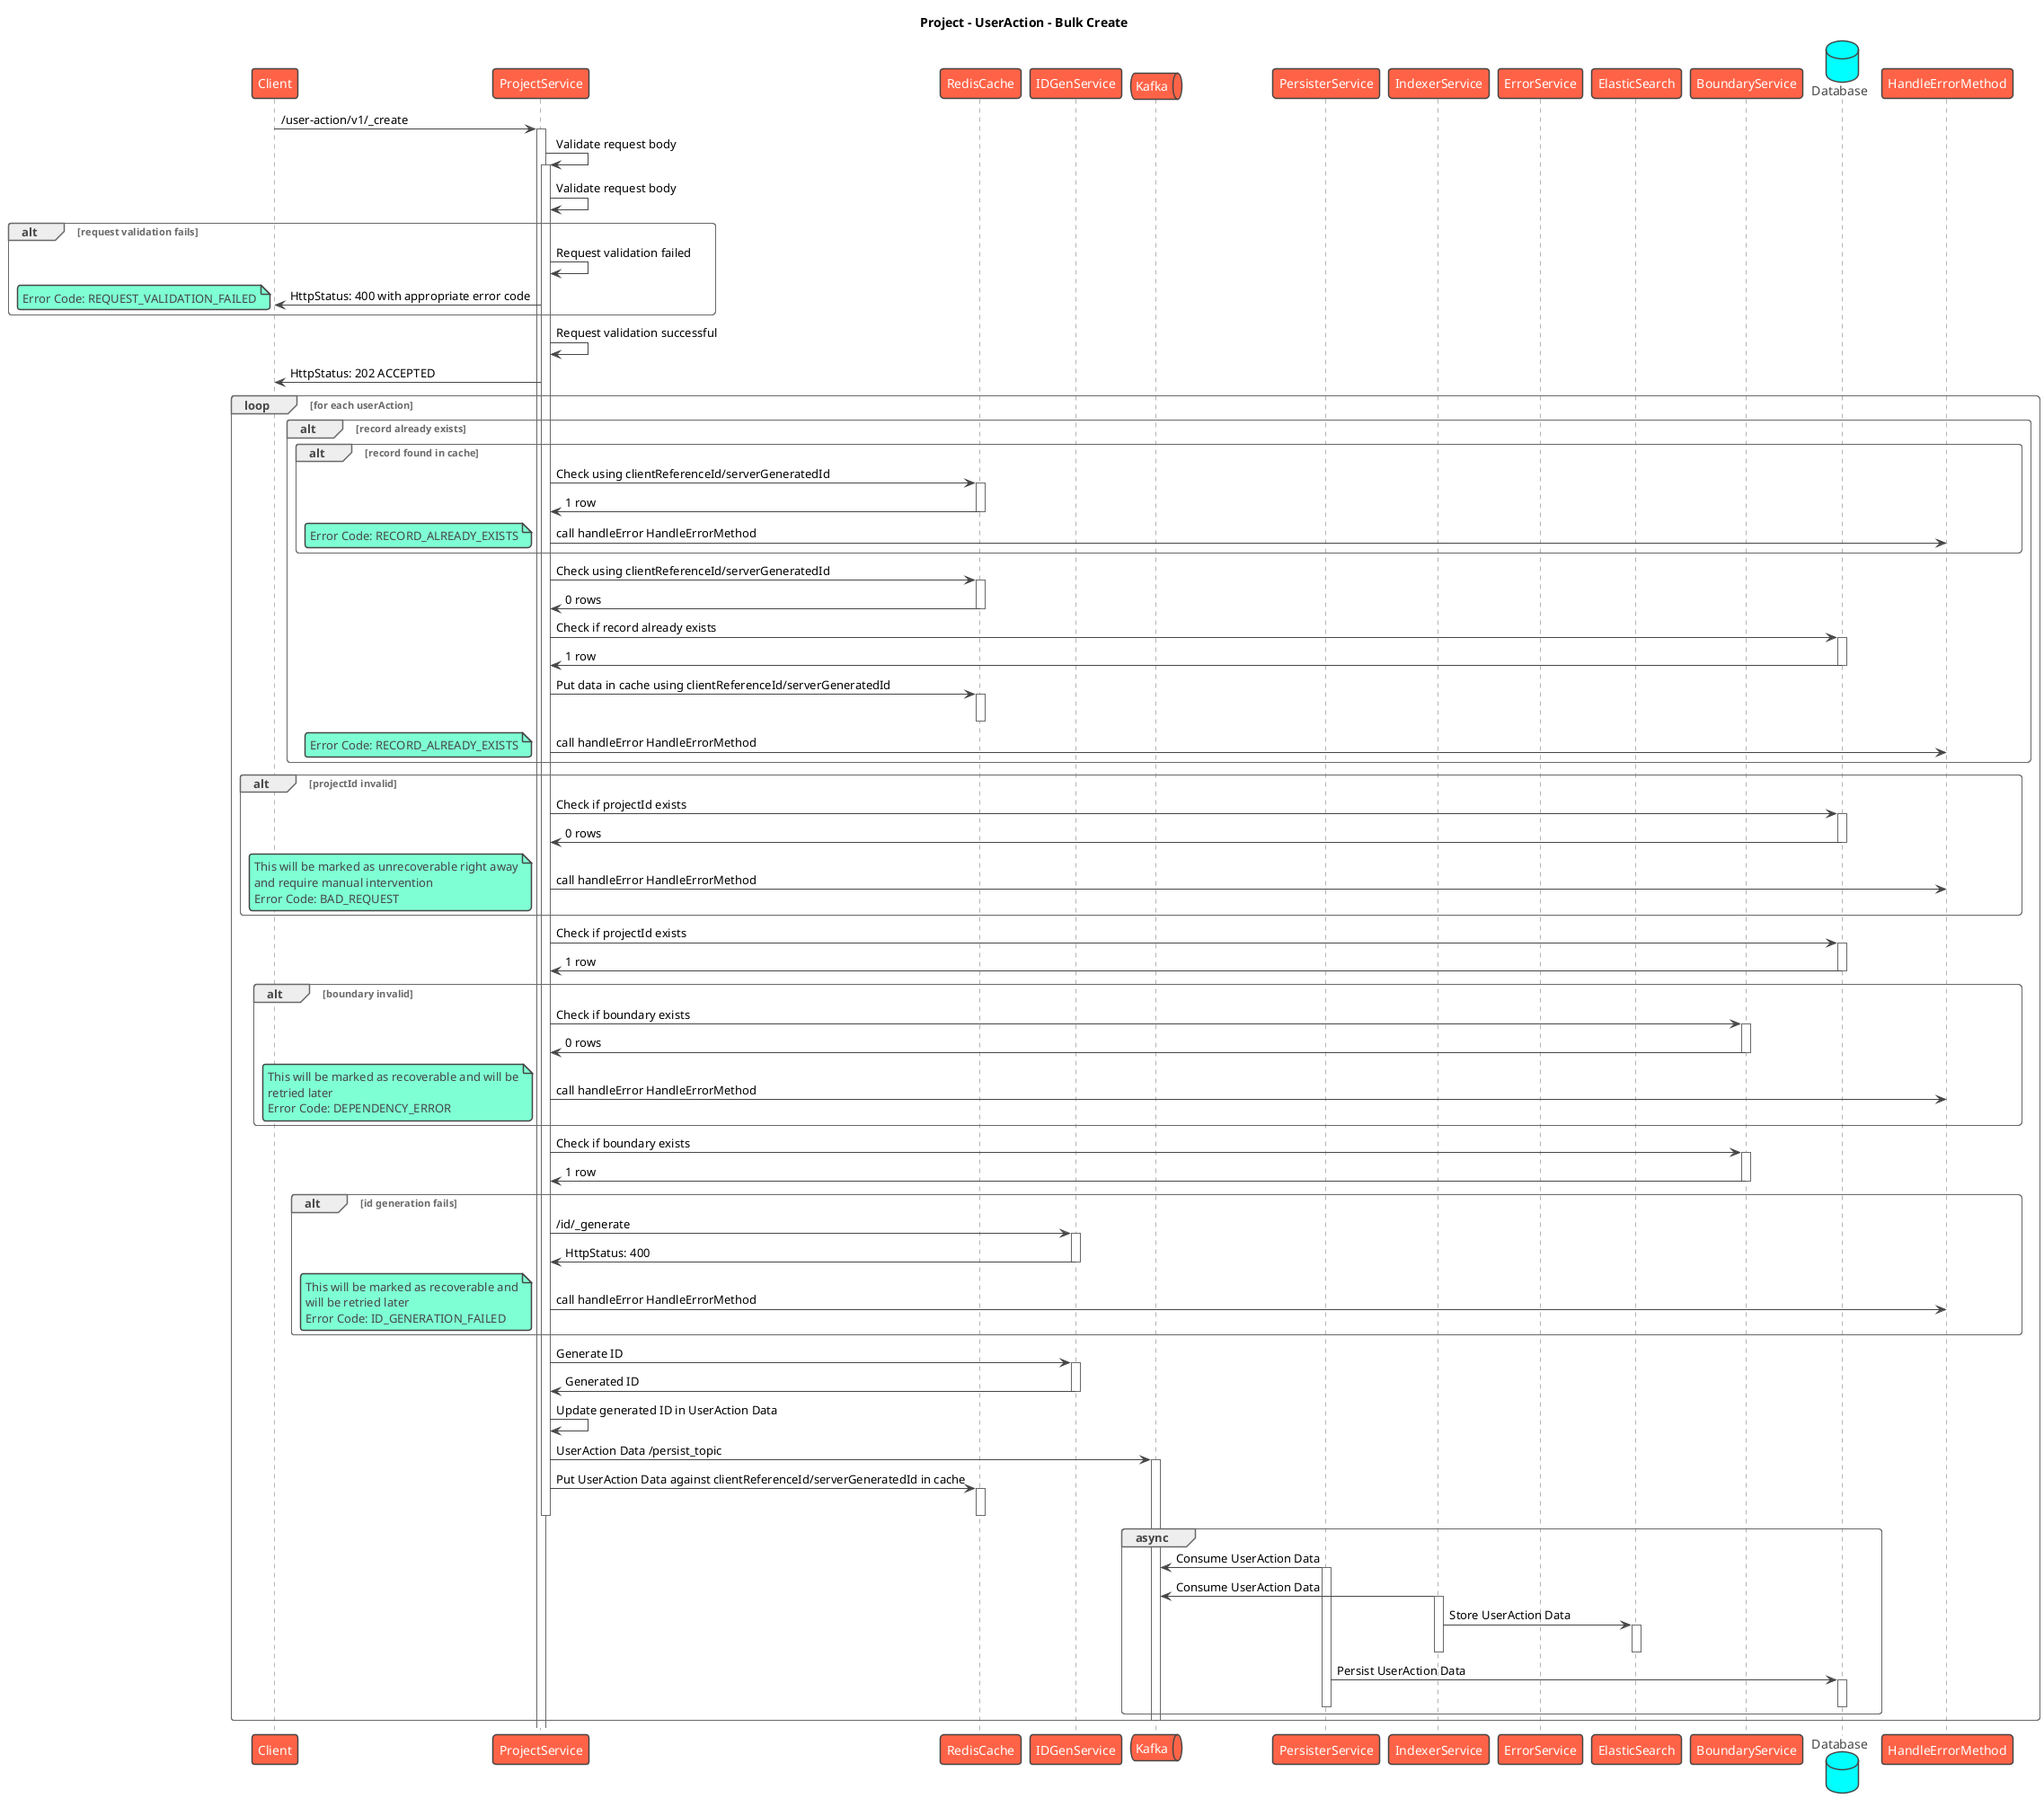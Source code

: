 @startuml
title Project - UserAction - Bulk Create
!theme vibrant
participant Client as c
participant ProjectService as s
participant RedisCache as rc
participant IDGenService as idgen
queue Kafka as k
participant PersisterService as prs
participant IndexerService as idx
participant ErrorService as es
participant ElasticSearch as el
participant BoundaryService as bs
database Database as db
participant HandleErrorMethod as he
c -> s : /user-action/v1/_create
activate s
s -> s: Validate request body
activate s
s -> s: Validate request body
alt request validation fails
    s -> s: Request validation failed
    s -> c: HttpStatus: 400 with appropriate error code
    note left
        Error Code: REQUEST_VALIDATION_FAILED
    end note
end
s -> s: Request validation successful
s -> c: HttpStatus: 202 ACCEPTED
loop for each userAction
    alt record already exists
        alt record found in cache
          s -> rc: Check using clientReferenceId/serverGeneratedId
          activate rc
          rc -> s: 1 row
          deactivate rc
          s -> he: call handleError HandleErrorMethod
          note left
              Error Code: RECORD_ALREADY_EXISTS
          end note
        end
        s -> rc: Check using clientReferenceId/serverGeneratedId
        activate rc
        rc -> s: 0 rows
        deactivate rc
        s -> db: Check if record already exists
        activate db
        db -> s: 1 row
        deactivate db
        s -> rc: Put data in cache using clientReferenceId/serverGeneratedId
        activate rc
        deactivate rc
        s -> he: call handleError HandleErrorMethod
        note left
            Error Code: RECORD_ALREADY_EXISTS
        end note
    end
    alt projectId invalid
    s -> db: Check if projectId exists
    activate db
    db -> s: 0 rows
    deactivate db
    s -> he: call handleError HandleErrorMethod
        note left
            This will be marked as unrecoverable right away
            and require manual intervention
            Error Code: BAD_REQUEST
        end note
end
s -> db: Check if projectId exists
activate db
db -> s: 1 row
deactivate db
alt boundary invalid
    s -> bs: Check if boundary exists
    activate bs
    bs -> s: 0 rows
    deactivate bs
    s -> he: call handleError HandleErrorMethod
    note left
        This will be marked as recoverable and will be
        retried later
        Error Code: DEPENDENCY_ERROR
    end note
end
s -> bs: Check if boundary exists
activate bs
bs -> s: 1 row
deactivate bs
alt id generation fails
    s -> idgen: /id/_generate
    activate idgen
    idgen -> s: HttpStatus: 400
    deactivate idgen
    s -> he: call handleError HandleErrorMethod
    note left
        This will be marked as recoverable and
        will be retried later
        Error Code: ID_GENERATION_FAILED
    end note
end
s -> idgen: Generate ID
activate idgen
idgen -> s: Generated ID
deactivate idgen
s -> s: Update generated ID in UserAction Data
s -> k: UserAction Data /persist_topic
activate k
s -> rc: Put UserAction Data against clientReferenceId/serverGeneratedId in cache
activate rc
deactivate rc
deactivate s
group async
    prs -> k: Consume UserAction Data
    activate prs
    idx -> k: Consume UserAction Data
    activate idx
    idx -> el: Store UserAction Data
    activate el
    deactivate el
    deactivate idx
    prs -> db: Persist UserAction Data
    activate db
    deactivate db
    deactivate prs
end
deactivate k
end
@enduml
